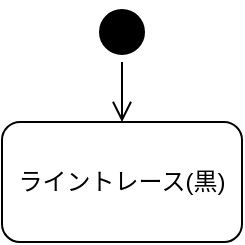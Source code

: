 <mxfile version="28.0.6">
  <diagram name="Page-1" id="2YBvvXClWsGukQMizWep">
    <mxGraphModel dx="1042" dy="226" grid="0" gridSize="10" guides="0" tooltips="1" connect="1" arrows="1" fold="1" page="0" pageScale="1" pageWidth="850" pageHeight="1100" math="0" shadow="0">
      <root>
        <mxCell id="0" />
        <mxCell id="1" parent="0" />
        <mxCell id="GcV_5xWLzk-sPVwF8-dq-1" value="" style="ellipse;html=1;shape=startState;fillColor=#000000;strokeColor=#000000;" vertex="1" parent="1">
          <mxGeometry x="436" y="447" width="30" height="30" as="geometry" />
        </mxCell>
        <mxCell id="GcV_5xWLzk-sPVwF8-dq-2" value="" style="edgeStyle=orthogonalEdgeStyle;html=1;verticalAlign=bottom;endArrow=open;endSize=8;strokeColor=#000000;rounded=0;" edge="1" source="GcV_5xWLzk-sPVwF8-dq-1" parent="1" target="GcV_5xWLzk-sPVwF8-dq-3">
          <mxGeometry relative="1" as="geometry">
            <mxPoint x="451" y="537" as="targetPoint" />
          </mxGeometry>
        </mxCell>
        <mxCell id="GcV_5xWLzk-sPVwF8-dq-3" value="ライントレース(黒)" style="rounded=1;whiteSpace=wrap;html=1;" vertex="1" parent="1">
          <mxGeometry x="391" y="507" width="120" height="60" as="geometry" />
        </mxCell>
      </root>
    </mxGraphModel>
  </diagram>
</mxfile>

